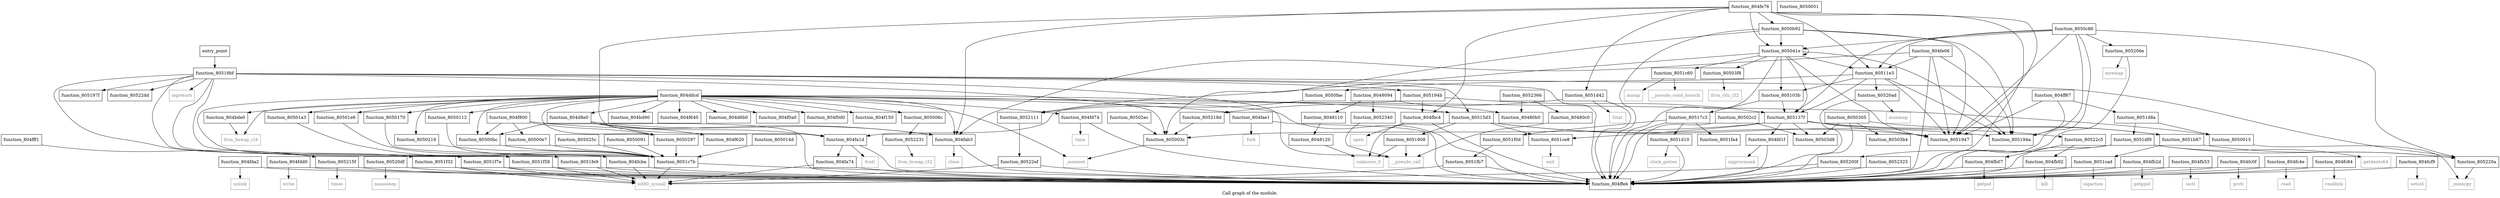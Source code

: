 digraph "Call graph of the module." {
  label="Call graph of the module.";
  node [shape=record];

  Node_function_804fd74 [label="{function_804fd74}"];
  Node_function_8051b87 [label="{function_8051b87}"];
  Node_function_80511e3 [label="{function_80511e3}"];
  Node_function_8050219 [label="{function_8050219}"];
  Node_function_804fda2 [label="{function_804fda2}"];
  Node_function_804fdd0 [label="{function_804fdd0}"];
  Node_function_804fe06 [label="{function_804fe06}"];
  Node_function_80519bf [label="{function_80519bf}"];
  Node_function_804fe76 [label="{function_804fe76}"];
  Node_function_804ff67 [label="{function_804ff67}"];
  Node_function_804ffeb [label="{function_804ffeb}"];
  Node_function_804fff1 [label="{function_804fff1}"];
  Node_function_8050015 [label="{function_8050015}"];
  Node_function_805003c [label="{function_805003c}"];
  Node_function_805197f [label="{function_805197f}"];
  Node_function_8050051 [label="{function_8050051}"];
  Node_function_80500e7 [label="{function_80500e7}"];
  Node_function_805137f [label="{function_805137f}"];
  Node_function_80503d8 [label="{function_80503d8}"];
  Node_function_805025c [label="{function_805025c}"];
  Node_function_805006c [label="{function_805006c}"];
  Node_function_8050091 [label="{function_8050091}"];
  Node_function_80503f8 [label="{function_80503f8}"];
  Node_function_8050112 [label="{function_8050112}"];
  Node_function_80515d3 [label="{function_80515d3}"];
  Node_function_8050297 [label="{function_8050297}"];
  Node_function_80517c3 [label="{function_80517c3}"];
  Node_function_805041e [label="{function_805041e}"];
  Node_function_8051c60 [label="{function_8051c60}"];
  Node_function_8051908 [label="{function_8051908}"];
  Node_function_80502c2 [label="{function_80502c2}"];
  Node_function_80500bc [label="{function_80500bc}"];
  Node_function_8050b92 [label="{function_8050b92}"];
  Node_function_80502ec [label="{function_80502ec}"];
  Node_function_8051947 [label="{function_8051947}"];
  Node_function_8051c7b [label="{function_8051c7b}"];
  Node_function_805014d [label="{function_805014d}"];
  Node_function_8050305 [label="{function_8050305}"];
  Node_function_805194a [label="{function_805194a}"];
  Node_function_80503b4 [label="{function_80503b4}"];
  Node_function_804fd1f [label="{function_804fd1f}"];
  Node_function_80501e6 [label="{function_80501e6}"];
  Node_function_8050c86 [label="{function_8050c86}"];
  Node_function_8050170 [label="{function_8050170}"];
  Node_function_8050fae [label="{function_8050fae}"];
  Node_function_80501a3 [label="{function_80501a3}"];
  Node_function_805103b [label="{function_805103b}"];
  Node_time [color="gray50", fontcolor="gray50", label="{time}"];
  Node_function_8051cad [label="{function_8051cad}"];
  Node_function_8051ce8 [label="{function_8051ce8}"];
  Node_function_8051d10 [label="{function_8051d10}"];
  Node_function_8051d42 [label="{function_8051d42}"];
  Node_function_8051d8a [label="{function_8051d8a}"];
  Node_function_8051df9 [label="{function_8051df9}"];
  Node_function_8051f0d [label="{function_8051f0d}"];
  Node_function_8051f32 [label="{function_8051f32}"];
  Node_function_8051f58 [label="{function_8051f58}"];
  Node_function_8051f7e [label="{function_8051f7e}"];
  Node_function_8051fa4 [label="{function_8051fa4}"];
  Node_function_8051fb7 [label="{function_8051fb7}"];
  Node_function_8051fe9 [label="{function_8051fe9}"];
  Node_function_805200f [label="{function_805200f}"];
  Node_function_805206e [label="{function_805206e}"];
  Node_function_80520ad [label="{function_80520ad}"];
  Node_function_80520df [label="{function_80520df}"];
  Node_function_8052111 [label="{function_8052111}"];
  Node_function_805215f [label="{function_805215f}"];
  Node_function_805218d [label="{function_805218d}"];
  Node_function_805220a [label="{function_805220a}"];
  Node_function_8052231 [label="{function_8052231}"];
  Node_function_80522c5 [label="{function_80522c5}"];
  Node_function_80522dd [label="{function_80522dd}"];
  Node_function_80522ef [label="{function_80522ef}"];
  Node_function_8052325 [label="{function_8052325}"];
  Node_function_8052340 [label="{function_8052340}"];
  Node_function_8052366 [label="{function_8052366}"];
  Node_llvm_bswap_i32 [color="gray50", fontcolor="gray50", label="{llvm_bswap_i32}"];
  Node_llvm_ctlz_i32 [color="gray50", fontcolor="gray50", label="{llvm_ctlz_i32}"];
  Node__memset [color="gray50", fontcolor="gray50", label="{_memset}"];
  Node__memcpy [color="gray50", fontcolor="gray50", label="{_memcpy}"];
  Node_llvm_bswap_i16 [color="gray50", fontcolor="gray50", label="{llvm_bswap_i16}"];
  Node_unknown_0 [color="gray50", fontcolor="gray50", label="{unknown_0}"];
  Node_fcntl [color="gray50", fontcolor="gray50", label="{fcntl}"];
  Node_int80_syscall [color="gray50", fontcolor="gray50", label="{int80_syscall}"];
  Node_close [color="gray50", fontcolor="gray50", label="{close}"];
  Node_fork [color="gray50", fontcolor="gray50", label="{fork}"];
  Node_getpid [color="gray50", fontcolor="gray50", label="{getpid}"];
  Node_getppid [color="gray50", fontcolor="gray50", label="{getppid}"];
  Node_ioctl [color="gray50", fontcolor="gray50", label="{ioctl}"];
  Node_kill [color="gray50", fontcolor="gray50", label="{kill}"];
  Node_open [color="gray50", fontcolor="gray50", label="{open}"];
  Node_prctl [color="gray50", fontcolor="gray50", label="{prctl}"];
  Node_read [color="gray50", fontcolor="gray50", label="{read}"];
  Node_readlink [color="gray50", fontcolor="gray50", label="{readlink}"];
  Node_setsid [color="gray50", fontcolor="gray50", label="{setsid}"];
  Node_sigprocmask [color="gray50", fontcolor="gray50", label="{sigprocmask}"];
  Node_unlink [color="gray50", fontcolor="gray50", label="{unlink}"];
  Node_write [color="gray50", fontcolor="gray50", label="{write}"];
  Node_sigreturn [color="gray50", fontcolor="gray50", label="{sigreturn}"];
  Node_mmap [color="gray50", fontcolor="gray50", label="{mmap}"];
  Node_sigaction [color="gray50", fontcolor="gray50", label="{sigaction}"];
  Node_exit [color="gray50", fontcolor="gray50", label="{exit}"];
  Node_clock_getres [color="gray50", fontcolor="gray50", label="{clock_getres}"];
  Node_fstat [color="gray50", fontcolor="gray50", label="{fstat}"];
  Node_getdents64 [color="gray50", fontcolor="gray50", label="{getdents64}"];
  Node_mremap [color="gray50", fontcolor="gray50", label="{mremap}"];
  Node_munmap [color="gray50", fontcolor="gray50", label="{munmap}"];
  Node_nanosleep [color="gray50", fontcolor="gray50", label="{nanosleep}"];
  Node_times [color="gray50", fontcolor="gray50", label="{times}"];
  Node___pseudo_call [color="gray50", fontcolor="gray50", label="{__pseudo_call}"];
  Node___pseudo_cond_branch [color="gray50", fontcolor="gray50", label="{__pseudo_cond_branch}"];
  Node_function_8048094 [label="{function_8048094}"];
  Node_function_80480b0 [label="{function_80480b0}"];
  Node_function_80480c0 [label="{function_80480c0}"];
  Node_function_8048110 [label="{function_8048110}"];
  Node_function_8048120 [label="{function_8048120}"];
  Node_entry_point [label="{entry_point}"];
  Node_function_804bd90 [label="{function_804bd90}"];
  Node_function_804f640 [label="{function_804f640}"];
  Node_function_804bde0 [label="{function_804bde0}"];
  Node_function_804d6b0 [label="{function_804d6b0}"];
  Node_function_804d8e0 [label="{function_804d8e0}"];
  Node_function_804ddcd [label="{function_804ddcd}"];
  Node_function_804f0a0 [label="{function_804f0a0}"];
  Node_function_804f0d0 [label="{function_804f0d0}"];
  Node_function_804f150 [label="{function_804f150}"];
  Node_function_804f620 [label="{function_804f620}"];
  Node_function_805194b [label="{function_805194b}"];
  Node_function_804f800 [label="{function_804f800}"];
  Node_function_804fa1d [label="{function_804fa1d}"];
  Node_function_804fa74 [label="{function_804fa74}"];
  Node_function_804fab3 [label="{function_804fab3}"];
  Node_function_804fae1 [label="{function_804fae1}"];
  Node_function_804fb07 [label="{function_804fb07}"];
  Node_function_804fb2d [label="{function_804fb2d}"];
  Node_function_804fb53 [label="{function_804fb53}"];
  Node_function_804fb92 [label="{function_804fb92}"];
  Node_function_804fbc4 [label="{function_804fbc4}"];
  Node_function_804fc0f [label="{function_804fc0f}"];
  Node_function_804fc4e [label="{function_804fc4e}"];
  Node_function_804fc84 [label="{function_804fc84}"];
  Node_function_804fcba [label="{function_804fcba}"];
  Node_function_804fcf9 [label="{function_804fcf9}"];
  Node_function_804fd74 -> Node_function_804ffeb;
  Node_function_804fd74 -> Node_time;
  Node_function_8051b87 -> Node_function_8051cad;
  Node_function_8051b87 -> Node_function_805220a;
  Node_function_80511e3 -> Node_function_805137f;
  Node_function_80511e3 -> Node_function_8051947;
  Node_function_80511e3 -> Node_function_805194a;
  Node_function_80511e3 -> Node_function_8050fae;
  Node_function_80511e3 -> Node_function_805103b;
  Node_function_80511e3 -> Node_function_80520ad;
  Node_function_8050219 -> Node_function_8051c7b;
  Node_function_804fda2 -> Node_function_804ffeb;
  Node_function_804fda2 -> Node_unlink;
  Node_function_804fdd0 -> Node_function_804ffeb;
  Node_function_804fdd0 -> Node_write;
  Node_function_804fe06 -> Node_function_80511e3;
  Node_function_804fe06 -> Node_function_804ffeb;
  Node_function_804fe06 -> Node_function_8051947;
  Node_function_804fe06 -> Node_function_805194a;
  Node_function_804fe06 -> Node_function_804fab3;
  Node_function_80519bf -> Node_function_804ffeb;
  Node_function_80519bf -> Node_function_805003c;
  Node_function_80519bf -> Node_function_805197f;
  Node_function_80519bf -> Node_function_80515d3;
  Node_function_80519bf -> Node_function_8051f32;
  Node_function_80519bf -> Node_function_8051f58;
  Node_function_80519bf -> Node_function_8051f7e;
  Node_function_80519bf -> Node_function_8051fe9;
  Node_function_80519bf -> Node_function_805220a;
  Node_function_80519bf -> Node_function_80522dd;
  Node_function_80519bf -> Node_sigreturn;
  Node_function_80519bf -> Node___pseudo_call;
  Node_function_80519bf -> Node_function_805194b;
  Node_function_804fe76 -> Node_function_80511e3;
  Node_function_804fe76 -> Node_function_804ffeb;
  Node_function_804fe76 -> Node_function_805041e;
  Node_function_804fe76 -> Node_function_8050b92;
  Node_function_804fe76 -> Node_function_8051947;
  Node_function_804fe76 -> Node_function_8051d42;
  Node_function_804fe76 -> Node_function_804fa1d;
  Node_function_804fe76 -> Node_function_804fab3;
  Node_function_804fe76 -> Node_function_804fbc4;
  Node_function_804ff67 -> Node_function_8051947;
  Node_function_804ff67 -> Node_function_805194a;
  Node_function_804ff67 -> Node_function_8051d8a;
  Node_function_804fff1 -> Node_function_805215f;
  Node_function_8050015 -> Node__memcpy;
  Node_function_805003c -> Node__memset;
  Node_function_80500e7 -> Node_function_8051c7b;
  Node_function_805137f -> Node_function_8051b87;
  Node_function_805137f -> Node_function_805003c;
  Node_function_805137f -> Node_function_80503d8;
  Node_function_805137f -> Node_function_8051947;
  Node_function_805137f -> Node_function_804fd1f;
  Node_function_805137f -> Node_function_8051ce8;
  Node_function_805137f -> Node_function_80522c5;
  Node_function_805025c -> Node_function_8051c7b;
  Node_function_805006c -> Node_function_8052231;
  Node_function_8050091 -> Node_function_8051c7b;
  Node_function_80503f8 -> Node_llvm_ctlz_i32;
  Node_function_8050112 -> Node_function_8051c7b;
  Node_function_80515d3 -> Node_function_8051908;
  Node_function_80515d3 -> Node_function_8051947;
  Node_function_80515d3 -> Node_function_805194a;
  Node_function_80515d3 -> Node_function_8051ce8;
  Node_function_80515d3 -> Node_unknown_0;
  Node_function_8050297 -> Node_function_8051c7b;
  Node_function_80517c3 -> Node_function_804ffeb;
  Node_function_80517c3 -> Node_function_8051d10;
  Node_function_80517c3 -> Node_function_8051f0d;
  Node_function_80517c3 -> Node_function_8051fa4;
  Node_function_805041e -> Node_function_80511e3;
  Node_function_805041e -> Node_function_804ffeb;
  Node_function_805041e -> Node_function_805137f;
  Node_function_805041e -> Node_function_80503f8;
  Node_function_805041e -> Node_function_805041e;
  Node_function_805041e -> Node_function_8051c60;
  Node_function_805041e -> Node_function_8051947;
  Node_function_805041e -> Node_function_805194a;
  Node_function_805041e -> Node_function_805103b;
  Node_function_805041e -> Node_function_8052111;
  Node_function_8051c60 -> Node_mmap;
  Node_function_8051c60 -> Node___pseudo_cond_branch;
  Node_function_8051908 -> Node_unknown_0;
  Node_function_8051908 -> Node___pseudo_call;
  Node_function_80502c2 -> Node_function_804ffeb;
  Node_function_80502c2 -> Node_function_80503d8;
  Node_function_80500bc -> Node_function_8051c7b;
  Node_function_8050b92 -> Node_function_804ffeb;
  Node_function_8050b92 -> Node_function_805003c;
  Node_function_8050b92 -> Node_function_805041e;
  Node_function_8050b92 -> Node_function_8051947;
  Node_function_8050b92 -> Node_function_805194a;
  Node_function_80502ec -> Node_function_805003c;
  Node_function_8051c7b -> Node_function_804ffeb;
  Node_function_8051c7b -> Node_int80_syscall;
  Node_function_805014d -> Node_function_8051c7b;
  Node_function_8050305 -> Node_function_8051b87;
  Node_function_8050305 -> Node_function_804ffeb;
  Node_function_8050305 -> Node_function_80503d8;
  Node_function_8050305 -> Node_function_80503b4;
  Node_function_804fd1f -> Node_function_804ffeb;
  Node_function_804fd1f -> Node_sigprocmask;
  Node_function_80501e6 -> Node_function_8051c7b;
  Node_function_8050c86 -> Node_function_80511e3;
  Node_function_8050c86 -> Node_function_804ffeb;
  Node_function_8050c86 -> Node_function_805137f;
  Node_function_8050c86 -> Node_function_805041e;
  Node_function_8050c86 -> Node_function_8051947;
  Node_function_8050c86 -> Node_function_805194a;
  Node_function_8050c86 -> Node_function_805206e;
  Node_function_8050c86 -> Node_function_805220a;
  Node_function_8050170 -> Node_function_8051c7b;
  Node_function_8050fae -> Node_function_8052111;
  Node_function_80501a3 -> Node_function_8051c7b;
  Node_function_805103b -> Node_function_805137f;
  Node_function_805103b -> Node_function_80517c3;
  Node_function_8051cad -> Node_function_804ffeb;
  Node_function_8051cad -> Node_sigaction;
  Node_function_8051ce8 -> Node_exit;
  Node_function_8051d10 -> Node_function_804ffeb;
  Node_function_8051d10 -> Node_clock_getres;
  Node_function_8051d42 -> Node_function_804ffeb;
  Node_function_8051d42 -> Node_function_805218d;
  Node_function_8051d42 -> Node_fstat;
  Node_function_8051d8a -> Node_function_8050015;
  Node_function_8051d8a -> Node_function_8051df9;
  Node_function_8051df9 -> Node_function_804ffeb;
  Node_function_8051df9 -> Node_function_805200f;
  Node_function_8051df9 -> Node_function_805220a;
  Node_function_8051df9 -> Node_getdents64;
  Node_function_8051f0d -> Node_function_8051fb7;
  Node_function_8051f32 -> Node_function_804ffeb;
  Node_function_8051f32 -> Node_int80_syscall;
  Node_function_8051f58 -> Node_function_804ffeb;
  Node_function_8051f58 -> Node_int80_syscall;
  Node_function_8051f7e -> Node_function_804ffeb;
  Node_function_8051f7e -> Node_int80_syscall;
  Node_function_8051fb7 -> Node_function_804ffeb;
  Node_function_8051fb7 -> Node_int80_syscall;
  Node_function_8051fe9 -> Node_function_804ffeb;
  Node_function_8051fe9 -> Node_int80_syscall;
  Node_function_805200f -> Node_function_804ffeb;
  Node_function_805200f -> Node_int80_syscall;
  Node_function_805206e -> Node_function_804ffeb;
  Node_function_805206e -> Node_mremap;
  Node_function_80520ad -> Node_function_804ffeb;
  Node_function_80520ad -> Node_munmap;
  Node_function_80520df -> Node_function_804ffeb;
  Node_function_80520df -> Node_nanosleep;
  Node_function_8052111 -> Node_function_80522ef;
  Node_function_805215f -> Node_function_804ffeb;
  Node_function_805215f -> Node_times;
  Node_function_805218d -> Node_function_805003c;
  Node_function_805220a -> Node__memcpy;
  Node_function_8052231 -> Node_llvm_bswap_i32;
  Node_function_80522c5 -> Node_function_804fb07;
  Node_function_80522c5 -> Node_function_804fb92;
  Node_function_80522ef -> Node_function_804ffeb;
  Node_function_80522ef -> Node_int80_syscall;
  Node_function_8052325 -> Node_function_804ffeb;
  Node_function_8052340 -> Node___pseudo_call;
  Node_function_8052366 -> Node_function_80480b0;
  Node_function_8052366 -> Node_function_80480c0;
  Node_function_8048094 -> Node_function_8052340;
  Node_function_8048094 -> Node_function_80480b0;
  Node_function_8048094 -> Node_function_8048110;
  Node_function_80480c0 -> Node___pseudo_call;
  Node_function_8048110 -> Node_function_8048120;
  Node_function_8048120 -> Node_unknown_0;
  Node_entry_point -> Node_function_80519bf;
  Node_function_804bde0 -> Node_llvm_bswap_i16;
  Node_function_804d8e0 -> Node_function_8050297;
  Node_function_804d8e0 -> Node_function_80500bc;
  Node_function_804d8e0 -> Node_function_804f620;
  Node_function_804d8e0 -> Node_function_804fa1d;
  Node_function_804d8e0 -> Node_function_804fab3;
  Node_function_804ddcd -> Node_function_804fd74;
  Node_function_804ddcd -> Node_function_8050219;
  Node_function_804ddcd -> Node_function_804ffeb;
  Node_function_804ddcd -> Node_function_8050015;
  Node_function_804ddcd -> Node_function_805006c;
  Node_function_804ddcd -> Node_function_8050112;
  Node_function_804ddcd -> Node_function_80515d3;
  Node_function_804ddcd -> Node_function_8050297;
  Node_function_804ddcd -> Node_function_80500bc;
  Node_function_804ddcd -> Node_function_80501e6;
  Node_function_804ddcd -> Node_function_8050170;
  Node_function_804ddcd -> Node_function_80501a3;
  Node_function_804ddcd -> Node__memset;
  Node_function_804ddcd -> Node_llvm_bswap_i16;
  Node_function_804ddcd -> Node_function_804bd90;
  Node_function_804ddcd -> Node_function_804f640;
  Node_function_804ddcd -> Node_function_804bde0;
  Node_function_804ddcd -> Node_function_804d6b0;
  Node_function_804ddcd -> Node_function_804d8e0;
  Node_function_804ddcd -> Node_function_804f0a0;
  Node_function_804ddcd -> Node_function_804f0d0;
  Node_function_804ddcd -> Node_function_804f150;
  Node_function_804ddcd -> Node_function_804fab3;
  Node_function_804ddcd -> Node_function_804fae1;
  Node_function_804ddcd -> Node_function_804fcba;
  Node_function_805194b -> Node_function_805137f;
  Node_function_805194b -> Node_function_804fa1d;
  Node_function_805194b -> Node_function_804fbc4;
  Node_function_804f800 -> Node_function_804ffeb;
  Node_function_804f800 -> Node_function_80500e7;
  Node_function_804f800 -> Node_function_8050297;
  Node_function_804f800 -> Node_function_80500bc;
  Node_function_804f800 -> Node_function_804fab3;
  Node_function_804fa1d -> Node_function_804ffeb;
  Node_function_804fa1d -> Node_fcntl;
  Node_function_804fa1d -> Node_function_804fa74;
  Node_function_804fa74 -> Node_function_804ffeb;
  Node_function_804fa74 -> Node_int80_syscall;
  Node_function_804fab3 -> Node_function_804ffeb;
  Node_function_804fab3 -> Node_close;
  Node_function_804fae1 -> Node_function_804ffeb;
  Node_function_804fae1 -> Node_fork;
  Node_function_804fb07 -> Node_function_804ffeb;
  Node_function_804fb07 -> Node_getpid;
  Node_function_804fb2d -> Node_function_804ffeb;
  Node_function_804fb2d -> Node_getppid;
  Node_function_804fb53 -> Node_function_804ffeb;
  Node_function_804fb53 -> Node_ioctl;
  Node_function_804fb92 -> Node_function_804ffeb;
  Node_function_804fb92 -> Node_kill;
  Node_function_804fbc4 -> Node_function_804ffeb;
  Node_function_804fbc4 -> Node_open;
  Node_function_804fc0f -> Node_function_804ffeb;
  Node_function_804fc0f -> Node_prctl;
  Node_function_804fc4e -> Node_function_804ffeb;
  Node_function_804fc4e -> Node_read;
  Node_function_804fc84 -> Node_function_804ffeb;
  Node_function_804fc84 -> Node_readlink;
  Node_function_804fcba -> Node_function_804ffeb;
  Node_function_804fcba -> Node_int80_syscall;
  Node_function_804fcf9 -> Node_function_804ffeb;
  Node_function_804fcf9 -> Node_setsid;
}

